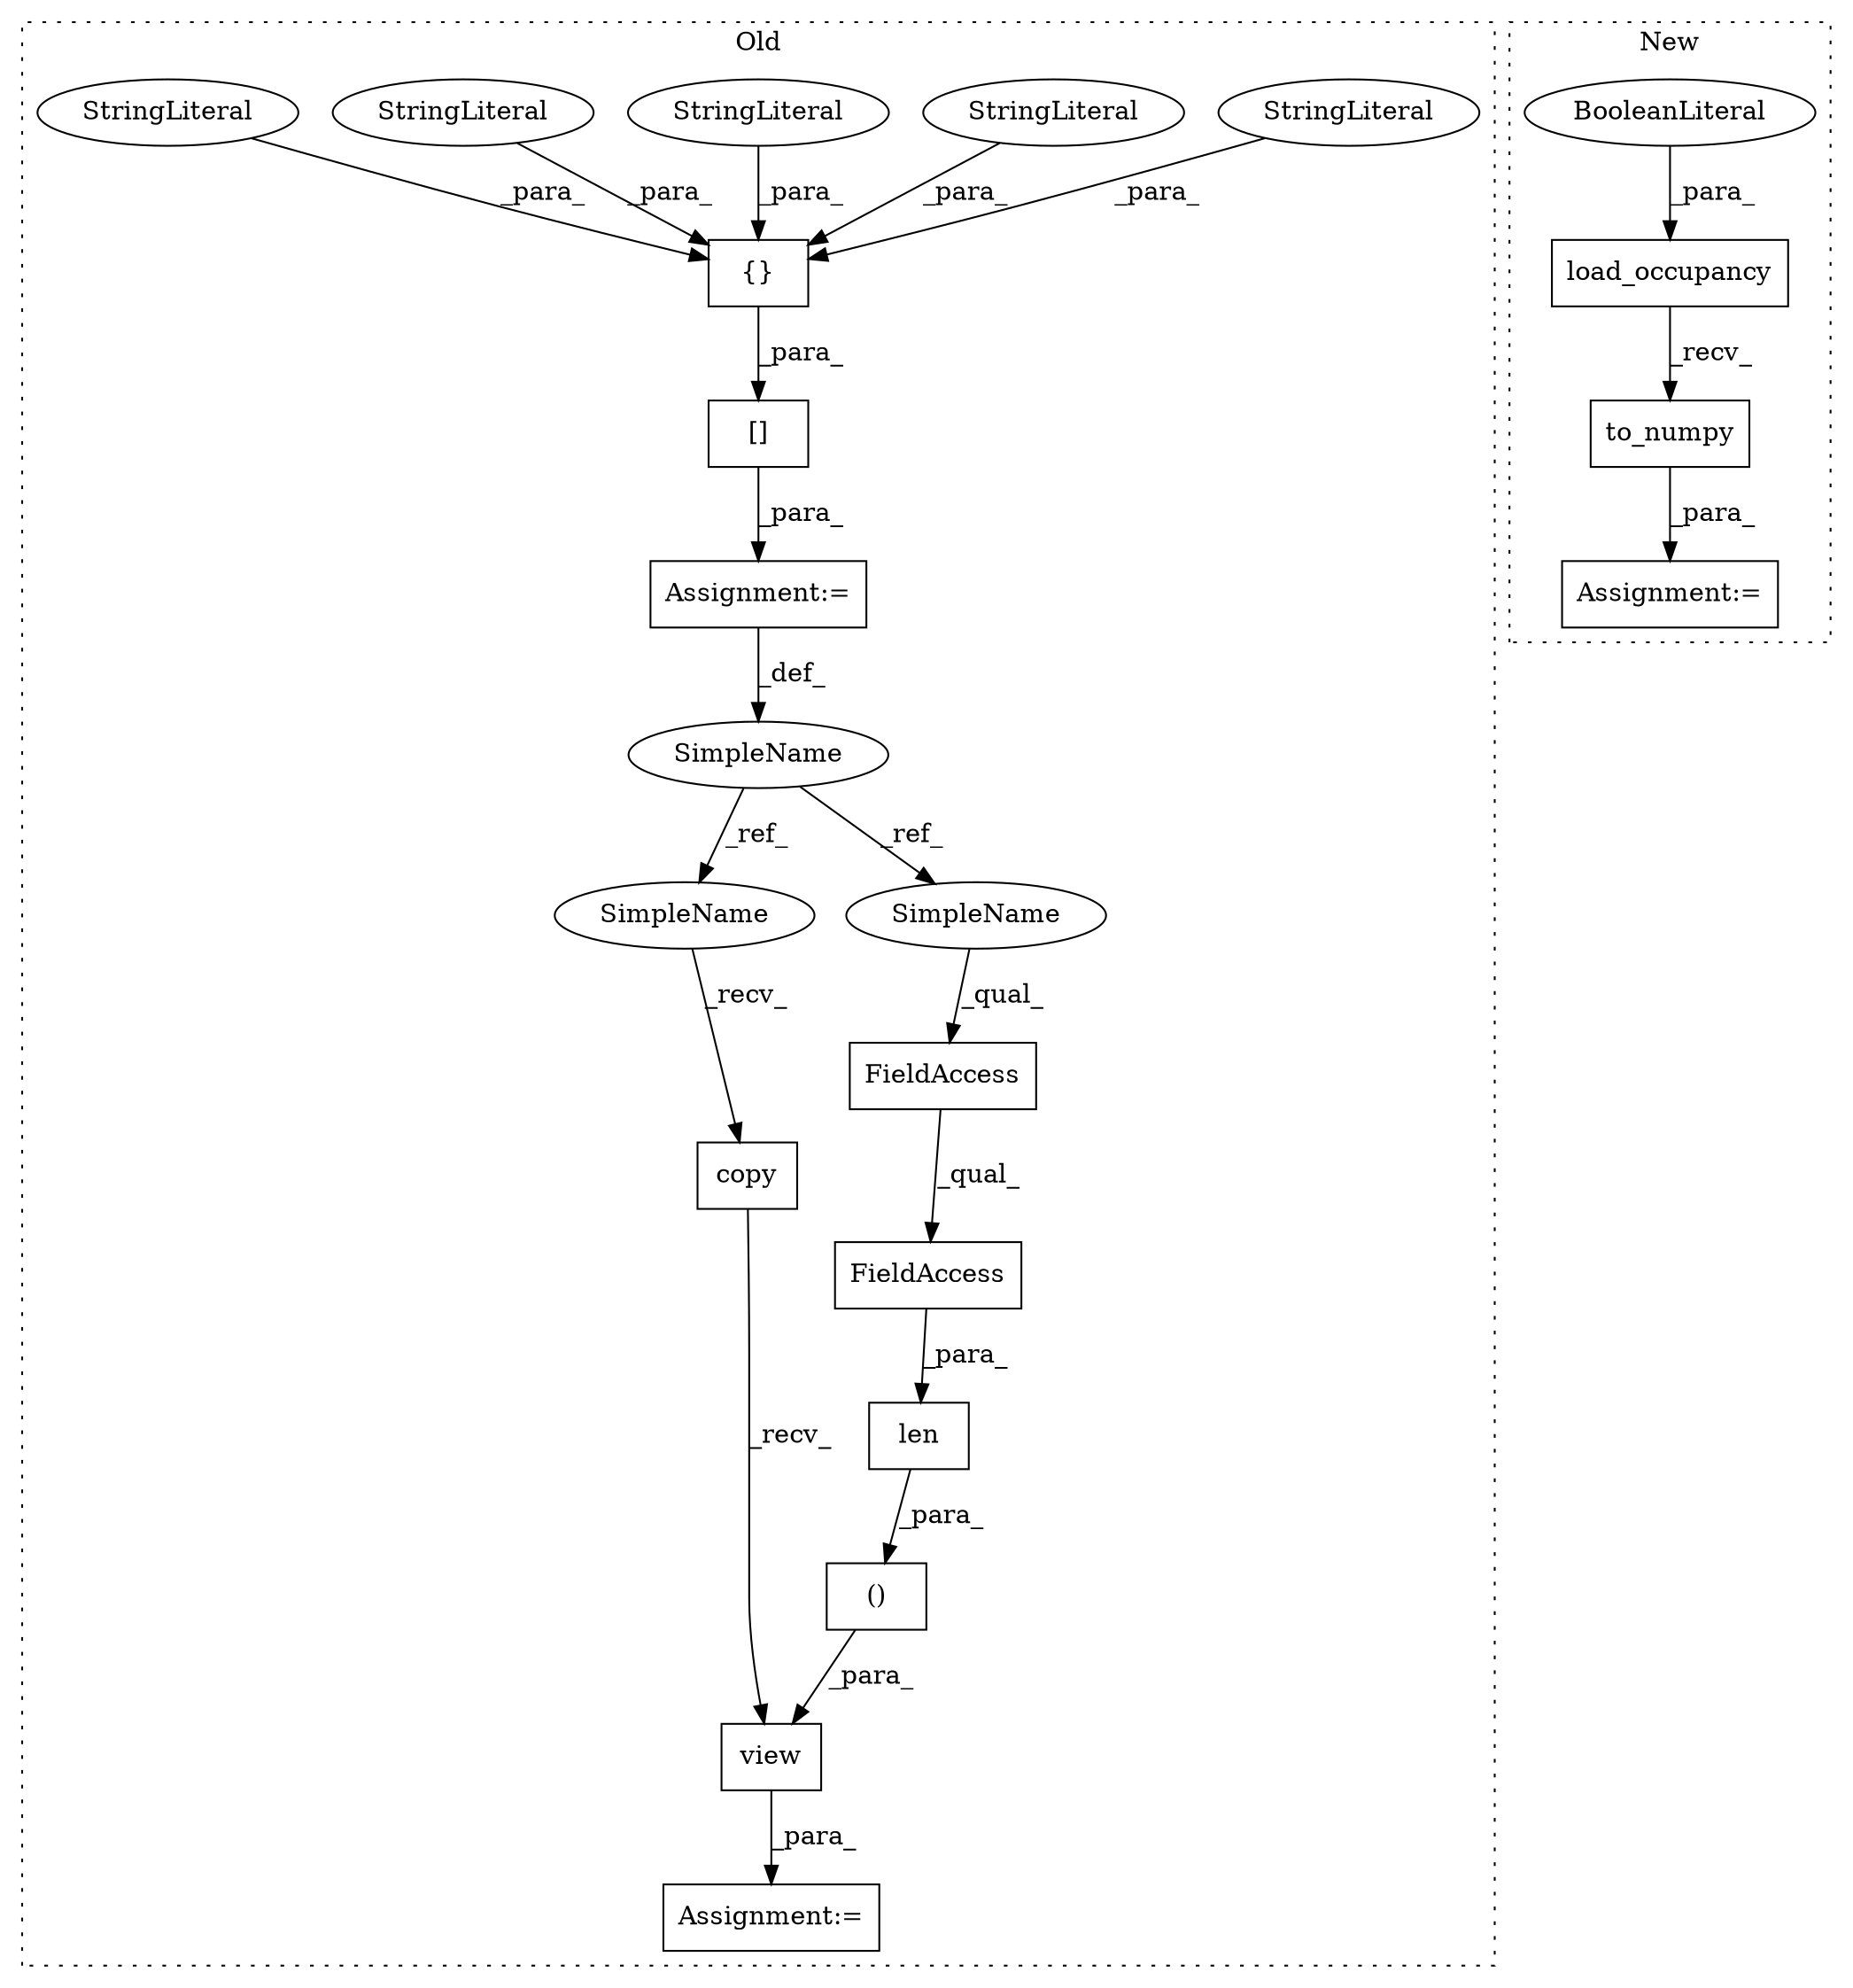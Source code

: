 digraph G {
subgraph cluster0 {
1 [label="[]" a="2" s="9421,9498" l="5,1" shape="box"];
3 [label="{}" a="4" s="9438,9497" l="1,1" shape="box"];
4 [label="()" a="106" s="9551" l="36" shape="box"];
5 [label="view" a="32" s="9541,9587" l="10,2" shape="box"];
6 [label="len" a="32" s="9569,9586" l="4,1" shape="box"];
7 [label="FieldAccess" a="22" s="9573" l="13" shape="box"];
8 [label="FieldAccess" a="22" s="9573" l="7" shape="box"];
9 [label="StringLiteral" a="45" s="9487" l="10" shape="ellipse"];
10 [label="StringLiteral" a="45" s="9439" l="13" shape="ellipse"];
11 [label="StringLiteral" a="45" s="9481" l="5" shape="ellipse"];
12 [label="Assignment:=" a="7" s="9531" l="1" shape="box"];
13 [label="StringLiteral" a="45" s="9473" l="7" shape="ellipse"];
14 [label="StringLiteral" a="45" s="9453" l="19" shape="ellipse"];
18 [label="copy" a="32" s="9534" l="6" shape="box"];
19 [label="SimpleName" a="42" s="9419" l="1" shape="ellipse"];
20 [label="Assignment:=" a="7" s="9420" l="1" shape="box"];
21 [label="SimpleName" a="42" s="9532" l="1" shape="ellipse"];
22 [label="SimpleName" a="42" s="9573" l="1" shape="ellipse"];
label = "Old";
style="dotted";
}
subgraph cluster1 {
2 [label="to_numpy" a="32" s="9303" l="10" shape="box"];
15 [label="Assignment:=" a="7" s="9280" l="2" shape="box"];
16 [label="load_occupancy" a="32" s="9282,9301" l="15,1" shape="box"];
17 [label="BooleanLiteral" a="9" s="9297" l="4" shape="ellipse"];
label = "New";
style="dotted";
}
1 -> 20 [label="_para_"];
2 -> 15 [label="_para_"];
3 -> 1 [label="_para_"];
4 -> 5 [label="_para_"];
5 -> 12 [label="_para_"];
6 -> 4 [label="_para_"];
7 -> 6 [label="_para_"];
8 -> 7 [label="_qual_"];
9 -> 3 [label="_para_"];
10 -> 3 [label="_para_"];
11 -> 3 [label="_para_"];
13 -> 3 [label="_para_"];
14 -> 3 [label="_para_"];
16 -> 2 [label="_recv_"];
17 -> 16 [label="_para_"];
18 -> 5 [label="_recv_"];
19 -> 22 [label="_ref_"];
19 -> 21 [label="_ref_"];
20 -> 19 [label="_def_"];
21 -> 18 [label="_recv_"];
22 -> 8 [label="_qual_"];
}